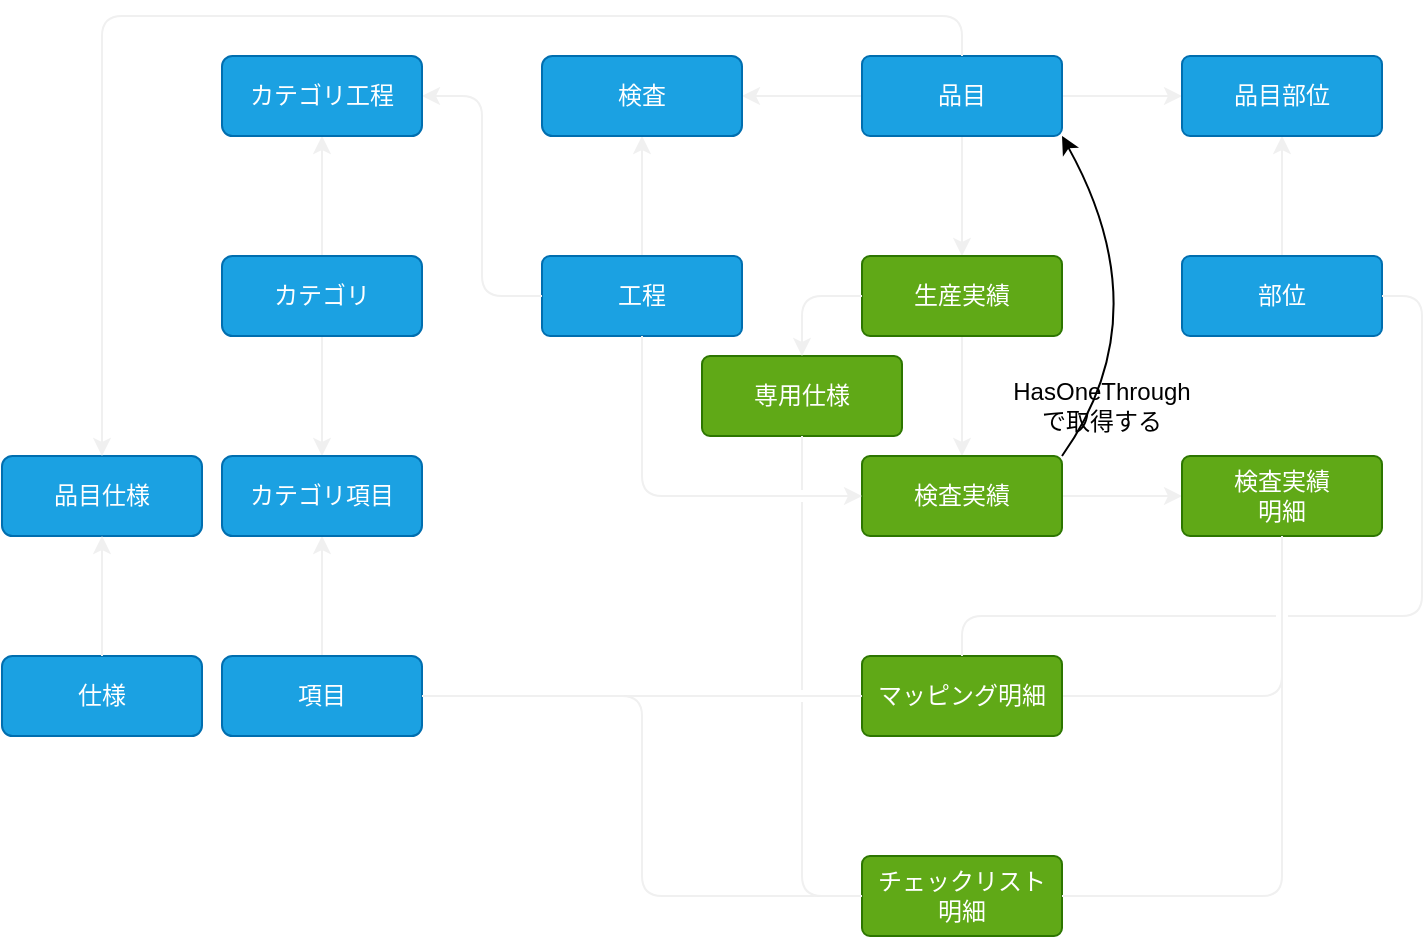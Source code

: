 <mxfile>
    <diagram id="mohe93XXMIRudalptO-s" name="ページ1">
        <mxGraphModel dx="879" dy="519" grid="1" gridSize="10" guides="1" tooltips="1" connect="1" arrows="1" fold="1" page="1" pageScale="1" pageWidth="827" pageHeight="1169" background="none" math="0" shadow="0">
            <root>
                <mxCell id="0"/>
                <mxCell id="1" parent="0"/>
                <mxCell id="19" value="" style="edgeStyle=none;html=1;entryX=0.5;entryY=1;entryDx=0;entryDy=0;strokeColor=#F0F0F0;" parent="1" source="15" target="23" edge="1">
                    <mxGeometry relative="1" as="geometry">
                        <mxPoint x="330" y="80" as="sourcePoint"/>
                    </mxGeometry>
                </mxCell>
                <mxCell id="15" value="工程" style="rounded=1;arcSize=10;whiteSpace=wrap;html=1;align=center;fillColor=#1ba1e2;fontColor=#ffffff;strokeColor=#006EAF;" parent="1" vertex="1">
                    <mxGeometry x="280" y="140" width="100" height="40" as="geometry"/>
                </mxCell>
                <mxCell id="18" value="" style="edgeStyle=orthogonalEdgeStyle;html=1;entryX=0;entryY=0.5;entryDx=0;entryDy=0;strokeColor=#F0F0F0;exitX=1;exitY=0.5;exitDx=0;exitDy=0;" parent="1" source="16" target="20" edge="1">
                    <mxGeometry relative="1" as="geometry"/>
                </mxCell>
                <mxCell id="24" value="" style="edgeStyle=orthogonalEdgeStyle;html=1;strokeColor=#F0F0F0;entryX=1;entryY=0.5;entryDx=0;entryDy=0;exitX=0;exitY=0.5;exitDx=0;exitDy=0;" parent="1" source="16" target="23" edge="1">
                    <mxGeometry relative="1" as="geometry"/>
                </mxCell>
                <mxCell id="28" value="" style="edgeStyle=none;curved=1;html=1;strokeColor=#F0F0F0;" parent="1" source="16" target="27" edge="1">
                    <mxGeometry relative="1" as="geometry"/>
                </mxCell>
                <mxCell id="16" value="品目" style="rounded=1;arcSize=10;whiteSpace=wrap;html=1;align=center;fillColor=#1ba1e2;fontColor=#ffffff;strokeColor=#006EAF;" parent="1" vertex="1">
                    <mxGeometry x="440" y="40" width="100" height="40" as="geometry"/>
                </mxCell>
                <mxCell id="21" value="" style="edgeStyle=none;html=1;strokeColor=#F0F0F0;" parent="1" source="17" target="20" edge="1">
                    <mxGeometry relative="1" as="geometry"/>
                </mxCell>
                <mxCell id="17" value="部位" style="rounded=1;arcSize=10;whiteSpace=wrap;html=1;align=center;fillColor=#1ba1e2;fontColor=#ffffff;strokeColor=#006EAF;" parent="1" vertex="1">
                    <mxGeometry x="600" y="140" width="100" height="40" as="geometry"/>
                </mxCell>
                <mxCell id="20" value="品目部位" style="rounded=1;arcSize=10;whiteSpace=wrap;html=1;align=center;fillColor=#1ba1e2;fontColor=#ffffff;strokeColor=#006EAF;" parent="1" vertex="1">
                    <mxGeometry x="600" y="40" width="100" height="40" as="geometry"/>
                </mxCell>
                <mxCell id="40" value="" style="edgeStyle=orthogonalEdgeStyle;html=1;entryX=1;entryY=0.5;entryDx=0;entryDy=0;strokeColor=#F0F0F0;exitX=0;exitY=0.5;exitDx=0;exitDy=0;" parent="1" source="15" target="39" edge="1">
                    <mxGeometry relative="1" as="geometry">
                        <mxPoint x="280" y="60" as="sourcePoint"/>
                    </mxGeometry>
                </mxCell>
                <mxCell id="23" value="検査" style="rounded=1;arcSize=13;whiteSpace=wrap;html=1;align=center;fillColor=#1ba1e2;fontColor=#ffffff;strokeColor=#006EAF;" parent="1" vertex="1">
                    <mxGeometry x="280" y="40" width="100" height="40" as="geometry"/>
                </mxCell>
                <mxCell id="43" style="edgeStyle=none;html=1;entryX=0.5;entryY=0;entryDx=0;entryDy=0;rounded=0;jumpStyle=none;exitX=0.5;exitY=1;exitDx=0;exitDy=0;strokeColor=#F0F0F0;" parent="1" source="27" target="42" edge="1">
                    <mxGeometry relative="1" as="geometry"/>
                </mxCell>
                <mxCell id="27" value="生産実績" style="rounded=1;arcSize=10;whiteSpace=wrap;html=1;align=center;fillColor=#60a917;fontColor=#ffffff;strokeColor=#2D7600;" parent="1" vertex="1">
                    <mxGeometry x="440" y="140" width="100" height="40" as="geometry"/>
                </mxCell>
                <mxCell id="38" value="" style="edgeStyle=none;curved=1;html=1;strokeColor=#F0F0F0;entryX=0.5;entryY=0;entryDx=0;entryDy=0;" parent="1" source="35" target="67" edge="1">
                    <mxGeometry relative="1" as="geometry"/>
                </mxCell>
                <mxCell id="41" value="" style="edgeStyle=none;curved=1;html=1;entryX=0.5;entryY=1;entryDx=0;entryDy=0;strokeColor=#F0F0F0;" parent="1" source="35" target="39" edge="1">
                    <mxGeometry relative="1" as="geometry"/>
                </mxCell>
                <mxCell id="35" value="カテゴリ" style="rounded=1;arcSize=13;whiteSpace=wrap;html=1;align=center;fillColor=#1ba1e2;fontColor=#ffffff;strokeColor=#006EAF;" parent="1" vertex="1">
                    <mxGeometry x="120" y="140" width="100" height="40" as="geometry"/>
                </mxCell>
                <mxCell id="68" value="" style="edgeStyle=orthogonalEdgeStyle;rounded=1;jumpStyle=gap;html=1;strokeColor=#F0F0F0;" parent="1" source="37" target="67" edge="1">
                    <mxGeometry relative="1" as="geometry"/>
                </mxCell>
                <mxCell id="37" value="項目" style="rounded=1;arcSize=13;whiteSpace=wrap;html=1;align=center;fillColor=#1ba1e2;fontColor=#ffffff;strokeColor=#006EAF;" parent="1" vertex="1">
                    <mxGeometry x="120" y="340" width="100" height="40" as="geometry"/>
                </mxCell>
                <mxCell id="39" value="カテゴリ工程" style="rounded=1;arcSize=13;whiteSpace=wrap;html=1;align=center;fillColor=#1ba1e2;fontColor=#ffffff;strokeColor=#006EAF;" parent="1" vertex="1">
                    <mxGeometry x="120" y="40" width="100" height="40" as="geometry"/>
                </mxCell>
                <mxCell id="50" value="" style="edgeStyle=orthogonalEdgeStyle;rounded=0;jumpStyle=none;html=1;strokeColor=#F0F0F0;" parent="1" source="42" target="49" edge="1">
                    <mxGeometry relative="1" as="geometry"/>
                </mxCell>
                <mxCell id="42" value="検査実績" style="rounded=1;arcSize=10;whiteSpace=wrap;html=1;align=center;fillColor=#60a917;fontColor=#ffffff;strokeColor=#2D7600;" parent="1" vertex="1">
                    <mxGeometry x="440" y="240" width="100" height="40" as="geometry"/>
                </mxCell>
                <mxCell id="47" value="" style="edgeStyle=orthogonalEdgeStyle;html=1;exitX=0.5;exitY=1;exitDx=0;exitDy=0;strokeColor=#F0F0F0;entryX=0;entryY=0.5;entryDx=0;entryDy=0;jumpStyle=gap;" parent="1" source="15" target="42" edge="1">
                    <mxGeometry relative="1" as="geometry">
                        <mxPoint x="170" y="80.0" as="sourcePoint"/>
                        <mxPoint x="270" y="370" as="targetPoint"/>
                    </mxGeometry>
                </mxCell>
                <mxCell id="52" value="" style="edgeStyle=orthogonalEdgeStyle;rounded=1;jumpStyle=none;html=1;exitX=0.5;exitY=1;exitDx=0;exitDy=0;endArrow=none;endFill=0;strokeColor=#F0F0F0;entryX=1;entryY=0.5;entryDx=0;entryDy=0;" parent="1" source="49" target="51" edge="1">
                    <mxGeometry relative="1" as="geometry"/>
                </mxCell>
                <mxCell id="49" value="検査実績&lt;br&gt;明細" style="rounded=1;arcSize=10;whiteSpace=wrap;html=1;align=center;fillColor=#60a917;fontColor=#ffffff;strokeColor=#2D7600;" parent="1" vertex="1">
                    <mxGeometry x="600" y="240" width="100" height="40" as="geometry"/>
                </mxCell>
                <mxCell id="51" value="マッピング明細" style="rounded=1;arcSize=10;whiteSpace=wrap;html=1;align=center;fillColor=#60a917;fontColor=#ffffff;strokeColor=#2D7600;" parent="1" vertex="1">
                    <mxGeometry x="440" y="340" width="100" height="40" as="geometry"/>
                </mxCell>
                <mxCell id="56" value="" style="edgeStyle=orthogonalEdgeStyle;rounded=1;jumpStyle=line;html=1;endArrow=none;endFill=0;strokeColor=#F0F0F0;entryX=0;entryY=0.5;entryDx=0;entryDy=0;" parent="1" source="37" target="51" edge="1">
                    <mxGeometry relative="1" as="geometry">
                        <mxPoint x="510" y="440" as="sourcePoint"/>
                        <mxPoint x="160" y="530" as="targetPoint"/>
                    </mxGeometry>
                </mxCell>
                <mxCell id="58" value="チェックリスト&lt;br&gt;明細" style="rounded=1;arcSize=10;whiteSpace=wrap;html=1;align=center;fillColor=#60a917;fontColor=#ffffff;strokeColor=#2D7600;" parent="1" vertex="1">
                    <mxGeometry x="440" y="440" width="100" height="40" as="geometry"/>
                </mxCell>
                <mxCell id="59" value="" style="edgeStyle=orthogonalEdgeStyle;rounded=1;jumpStyle=none;html=1;exitX=0.5;exitY=1;exitDx=0;exitDy=0;endArrow=none;endFill=0;entryX=1;entryY=0.5;entryDx=0;entryDy=0;strokeColor=#F0F0F0;" parent="1" source="49" target="58" edge="1">
                    <mxGeometry relative="1" as="geometry">
                        <mxPoint x="510" y="440" as="sourcePoint"/>
                        <mxPoint x="350" y="520" as="targetPoint"/>
                    </mxGeometry>
                </mxCell>
                <mxCell id="65" value="" style="edgeStyle=orthogonalEdgeStyle;rounded=1;jumpStyle=line;html=1;exitX=1;exitY=0.5;exitDx=0;exitDy=0;endArrow=none;endFill=0;strokeColor=#F0F0F0;entryX=0;entryY=0.5;entryDx=0;entryDy=0;" parent="1" source="37" target="58" edge="1">
                    <mxGeometry relative="1" as="geometry">
                        <mxPoint x="170" y="320" as="sourcePoint"/>
                        <mxPoint x="300" y="540" as="targetPoint"/>
                    </mxGeometry>
                </mxCell>
                <mxCell id="67" value="カテゴリ項目" style="rounded=1;arcSize=13;whiteSpace=wrap;html=1;align=center;fillColor=#1ba1e2;fontColor=#ffffff;strokeColor=#006EAF;" parent="1" vertex="1">
                    <mxGeometry x="120" y="240" width="100" height="40" as="geometry"/>
                </mxCell>
                <mxCell id="69" value="" style="edgeStyle=orthogonalEdgeStyle;html=1;strokeColor=#F0F0F0;endArrow=none;endFill=0;jumpStyle=gap;exitX=1;exitY=0.5;exitDx=0;exitDy=0;entryX=0.5;entryY=0;entryDx=0;entryDy=0;" parent="1" source="17" target="51" edge="1">
                    <mxGeometry relative="1" as="geometry">
                        <mxPoint x="650" y="140" as="sourcePoint"/>
                        <mxPoint x="550" y="360" as="targetPoint"/>
                        <Array as="points">
                            <mxPoint x="720" y="160"/>
                            <mxPoint x="720" y="320"/>
                            <mxPoint x="490" y="320"/>
                        </Array>
                    </mxGeometry>
                </mxCell>
                <mxCell id="70" value="HasOneThrough&lt;br&gt;で取得する" style="text;html=1;strokeColor=none;fillColor=none;align=center;verticalAlign=middle;whiteSpace=wrap;rounded=0;" parent="1" vertex="1">
                    <mxGeometry x="503" y="200" width="114" height="30" as="geometry"/>
                </mxCell>
                <mxCell id="71" value="" style="curved=1;endArrow=classic;html=1;entryX=1;entryY=1;entryDx=0;entryDy=0;exitX=1;exitY=0;exitDx=0;exitDy=0;" parent="1" source="42" target="16" edge="1">
                    <mxGeometry width="50" height="50" relative="1" as="geometry">
                        <mxPoint x="440" y="240" as="sourcePoint"/>
                        <mxPoint x="490" y="240" as="targetPoint"/>
                        <Array as="points">
                            <mxPoint x="590" y="170"/>
                        </Array>
                    </mxGeometry>
                </mxCell>
                <mxCell id="75" value="専用仕様" style="rounded=1;arcSize=10;whiteSpace=wrap;html=1;align=center;fillColor=#60a917;fontColor=#ffffff;strokeColor=#2D7600;" parent="1" vertex="1">
                    <mxGeometry x="360" y="190" width="100" height="40" as="geometry"/>
                </mxCell>
                <mxCell id="76" value="" style="edgeStyle=orthogonalEdgeStyle;html=1;strokeColor=#F0F0F0;entryX=0.5;entryY=0;entryDx=0;entryDy=0;exitX=0;exitY=0.5;exitDx=0;exitDy=0;" parent="1" source="27" target="75" edge="1">
                    <mxGeometry relative="1" as="geometry">
                        <mxPoint x="440" y="60" as="sourcePoint"/>
                        <mxPoint x="380" y="60" as="targetPoint"/>
                    </mxGeometry>
                </mxCell>
                <mxCell id="77" value="" style="edgeStyle=orthogonalEdgeStyle;html=1;strokeColor=#F0F0F0;entryX=0;entryY=0.5;entryDx=0;entryDy=0;exitX=0.5;exitY=1;exitDx=0;exitDy=0;endArrow=none;endFill=0;jumpStyle=gap;" parent="1" source="75" target="58" edge="1">
                    <mxGeometry relative="1" as="geometry">
                        <mxPoint x="320" y="280" as="sourcePoint"/>
                        <mxPoint x="380" y="420" as="targetPoint"/>
                    </mxGeometry>
                </mxCell>
                <mxCell id="78" value="仕様" style="rounded=1;arcSize=13;whiteSpace=wrap;html=1;align=center;fillColor=#1ba1e2;fontColor=#ffffff;strokeColor=#006EAF;" vertex="1" parent="1">
                    <mxGeometry x="10" y="340" width="100" height="40" as="geometry"/>
                </mxCell>
                <mxCell id="79" value="品目仕様" style="rounded=1;arcSize=13;whiteSpace=wrap;html=1;align=center;fillColor=#1ba1e2;fontColor=#ffffff;strokeColor=#006EAF;" vertex="1" parent="1">
                    <mxGeometry x="10" y="240" width="100" height="40" as="geometry"/>
                </mxCell>
                <mxCell id="80" value="" style="edgeStyle=orthogonalEdgeStyle;rounded=1;jumpStyle=gap;html=1;strokeColor=#F0F0F0;entryX=0.5;entryY=1;entryDx=0;entryDy=0;exitX=0.5;exitY=0;exitDx=0;exitDy=0;" edge="1" parent="1" source="78" target="79">
                    <mxGeometry relative="1" as="geometry">
                        <mxPoint x="50" y="340" as="sourcePoint"/>
                        <mxPoint x="170" y="280" as="targetPoint"/>
                    </mxGeometry>
                </mxCell>
                <mxCell id="81" value="" style="edgeStyle=orthogonalEdgeStyle;html=1;strokeColor=#F0F0F0;exitX=0.5;exitY=0;exitDx=0;exitDy=0;entryX=0.5;entryY=0;entryDx=0;entryDy=0;" edge="1" parent="1" source="16" target="79">
                    <mxGeometry relative="1" as="geometry">
                        <mxPoint x="60" y="240" as="sourcePoint"/>
                        <mxPoint x="30" y="180" as="targetPoint"/>
                        <Array as="points">
                            <mxPoint x="490" y="20"/>
                            <mxPoint x="60" y="20"/>
                        </Array>
                    </mxGeometry>
                </mxCell>
            </root>
        </mxGraphModel>
    </diagram>
</mxfile>
